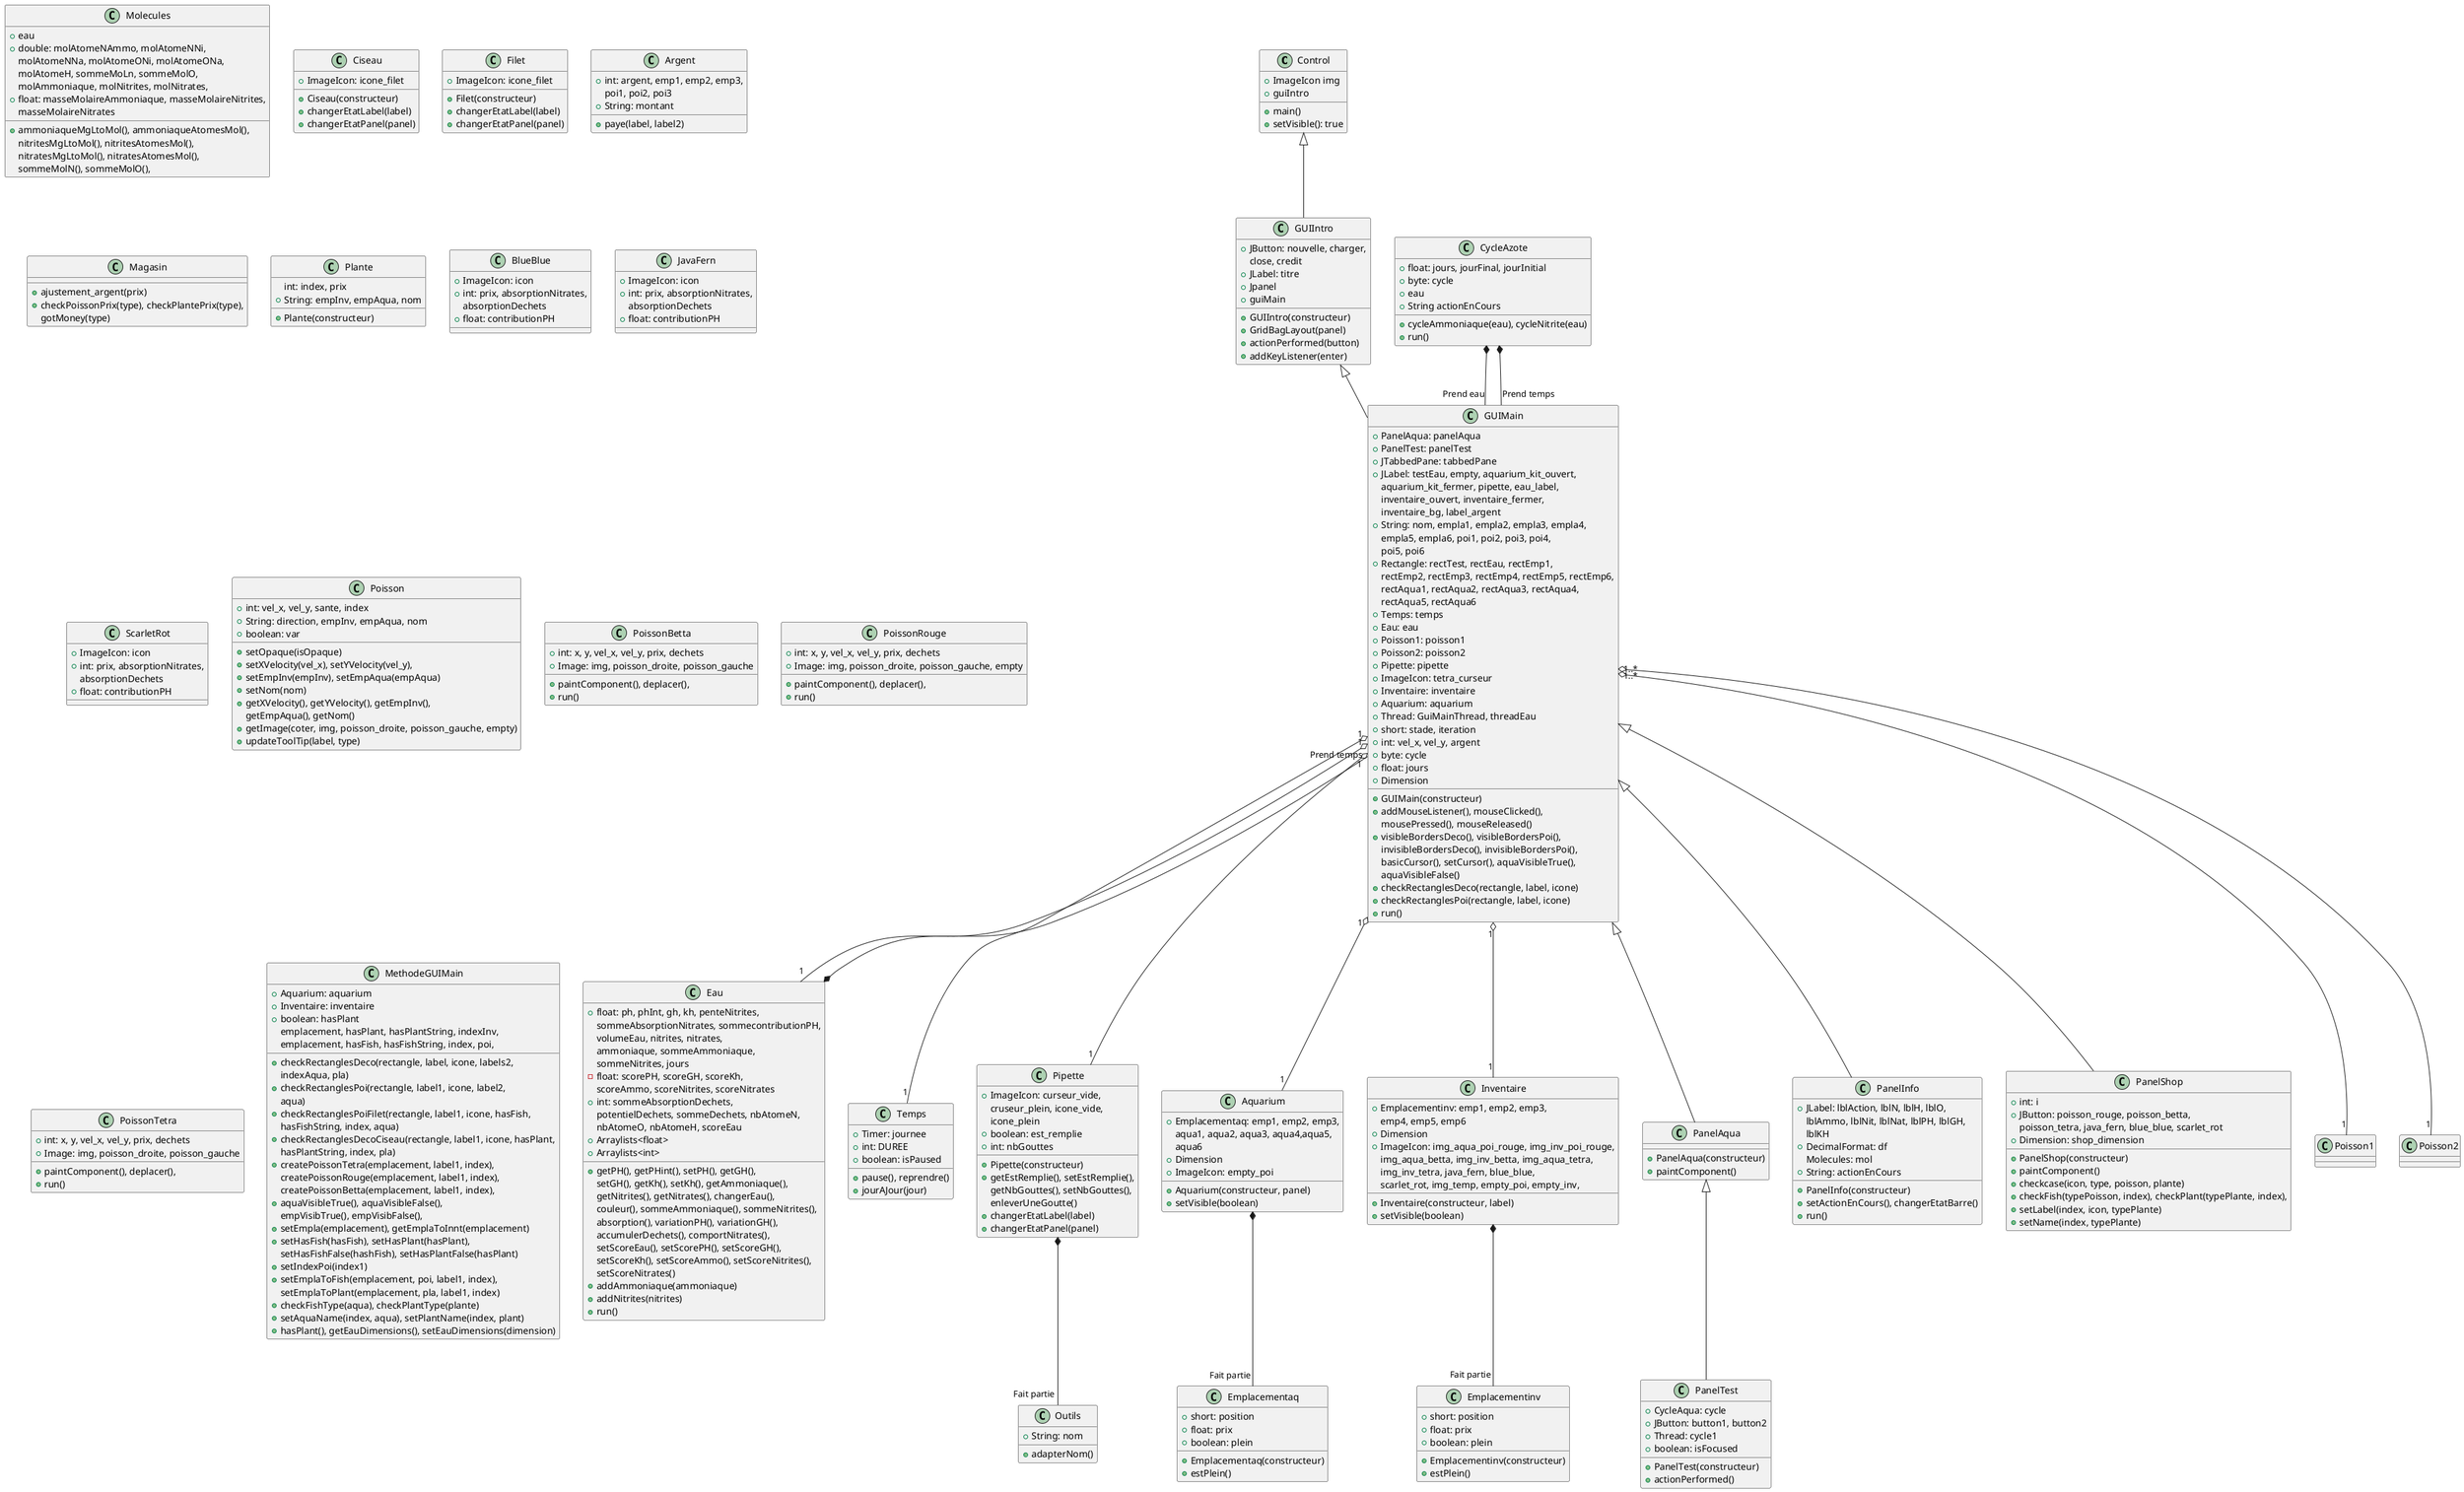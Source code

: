 @startuml Diagram
scale 1


class Control {
    +main()
    +ImageIcon img
    +guiIntro
    +setVisible(): true
}

class GUIIntro {
    +JButton: nouvelle, charger,
    close, credit
    +JLabel: titre
    +Jpanel
    +guiMain
    +GUIIntro(constructeur)
    +GridBagLayout(panel)
    +actionPerformed(button)
    +addKeyListener(enter)
}

class CycleAzote {
    +float: jours, jourFinal, jourInitial
    +byte: cycle
    +eau
    +String actionEnCours
    +cycleAmmoniaque(eau), cycleNitrite(eau)
    +run()
}

class Eau {
    +float: ph, phInt, gh, kh, penteNitrites,
    sommeAbsorptionNitrates, sommecontributionPH,
    volumeEau, nitrites, nitrates,
    ammoniaque, sommeAmmoniaque,
    sommeNitrites, jours
    -float: scorePH, scoreGH, scoreKh,
    scoreAmmo, scoreNitrites, scoreNitrates
    +int: sommeAbsorptionDechets,
    potentielDechets, sommeDechets, nbAtomeN,
    nbAtomeO, nbAtomeH, scoreEau
    +Arraylists<float>
    +Arraylists<int>
    +getPH(), getPHint(), setPH(), getGH(),
    setGH(), getKh(), setKh(), getAmmoniaque(),
    getNitrites(), getNitrates(), changerEau(),
    couleur(), sommeAmmoniaque(), sommeNitrites(),
    absorption(), variationPH(), variationGH(),
    accumulerDechets(), comportNitrates(),
    setScoreEau(), setScorePH(), setScoreGH(),
    setScoreKh(), setScoreAmmo(), setScoreNitrites(),
    setScoreNitrates()
    +addAmmoniaque(ammoniaque)
    +addNitrites(nitrites)
    +run()
}

class Molecules {
    +eau
    +double: molAtomeNAmmo, molAtomeNNi,
    molAtomeNNa, molAtomeONi, molAtomeONa,
    molAtomeH, sommeMoLn, sommeMolO,
    molAmmoniaque, molNitrites, molNitrates,
    +float: masseMolaireAmmoniaque, masseMolaireNitrites,
    masseMolaireNitrates
    +ammoniaqueMgLtoMol(), ammoniaqueAtomesMol(),
    nitritesMgLtoMol(), nitritesAtomesMol(),
    nitratesMgLtoMol(), nitratesAtomesMol(),
    sommeMolN(), sommeMolO(),
}

class Temps {
    +Timer: journee
    +int: DUREE
    +boolean: isPaused
    +pause(), reprendre()
    +jourAJour(jour)
}

class Outils {
    +String: nom
    +adapterNom()
}

class Pipette {
    +ImageIcon: curseur_vide,
    cruseur_plein, icone_vide,
    icone_plein
    +boolean: est_remplie
    +int: nbGouttes
    +Pipette(constructeur)
    +getEstRemplie(), setEstRemplie(),
    getNbGouttes(), setNbGouttes(),
    enleverUneGoutte()
    +changerEtatLabel(label)
    +changerEtatPanel(panel)
}

class Ciseau {
    +ImageIcon: icone_filet
    +Ciseau(constructeur)
    +changerEtatLabel(label)
    +changerEtatPanel(panel)
}

class Filet {
    +ImageIcon: icone_filet
    +Filet(constructeur)
    +changerEtatLabel(label)
    +changerEtatPanel(panel)
}

class Aquarium {
    +Emplacementaq: emp1, emp2, emp3,
    aqua1, aqua2, aqua3, aqua4,aqua5,
    aqua6
    +Dimension
    +ImageIcon: empty_poi
    +Aquarium(constructeur, panel)
    +setVisible(boolean)
}

class Argent {
    +int: argent, emp1, emp2, emp3,
    poi1, poi2, poi3
    +String: montant
    +paye(label, label2)
}

class Emplacementaq {
    +short: position
    +float: prix
    +boolean: plein
    +Emplacementaq(constructeur)
    +estPlein()
}

class Emplacementinv {
    +short: position
    +float: prix
    +boolean: plein
    +Emplacementinv(constructeur)
    +estPlein()
}

class Inventaire {
    +Emplacementinv: emp1, emp2, emp3,
    emp4, emp5, emp6
    +Dimension
    +ImageIcon: img_aqua_poi_rouge, img_inv_poi_rouge,
    img_aqua_betta, img_inv_betta, img_aqua_tetra,
    img_inv_tetra, java_fern, blue_blue,
    scarlet_rot, img_temp, empty_poi, empty_inv,
    +Inventaire(constructeur, label)
    +setVisible(boolean)
}

class Magasin {
    +ajustement_argent(prix)
    +checkPoissonPrix(type), checkPlantePrix(type),
    gotMoney(type)
}

class Plante {
    int: index, prix
    +String: empInv, empAqua, nom
    +Plante(constructeur)
}

class BlueBlue {
    +ImageIcon: icon
    +int: prix, absorptionNitrates,
    absorptionDechets
    +float: contributionPH
}

class JavaFern {
    +ImageIcon: icon
    +int: prix, absorptionNitrates,
    absorptionDechets
    +float: contributionPH
}

class ScarletRot {
    +ImageIcon: icon
    +int: prix, absorptionNitrates,
    absorptionDechets
    +float: contributionPH
}

class Poisson {
    +int: vel_x, vel_y, sante, index
    +String: direction, empInv, empAqua, nom
    +boolean: var
    +setOpaque(isOpaque)
    +setXVelocity(vel_x), setYVelocity(vel_y),
    +setEmpInv(empInv), setEmpAqua(empAqua)
    +setNom(nom)
    +getXVelocity(), getYVelocity(), getEmpInv(),
    getEmpAqua(), getNom()
    +getImage(coter, img, poisson_droite, poisson_gauche, empty)
    +updateToolTip(label, type)
}

class PoissonBetta {
    +int: x, y, vel_x, vel_y, prix, dechets
    +Image: img, poisson_droite, poisson_gauche
    +paintComponent(), deplacer(),
    +run()
}

class PoissonRouge {
    +int: x, y, vel_x, vel_y, prix, dechets
    +Image: img, poisson_droite, poisson_gauche, empty
    +paintComponent(), deplacer(),
    +run()
}

class PoissonTetra {
    +int: x, y, vel_x, vel_y, prix, dechets
    +Image: img, poisson_droite, poisson_gauche
    +paintComponent(), deplacer(),
    +run()
}

class MethodeGUIMain {
    +Aquarium: aquarium
    +Inventaire: inventaire
    +boolean: hasPlant
    +checkRectanglesDeco(rectangle, label, icone, labels2,
    emplacement, hasPlant, hasPlantString, indexInv,
    indexAqua, pla)
    +checkRectanglesPoi(rectangle, label1, icone, label2,
    emplacement, hasFish, hasFishString, index, poi,
    aqua)
    +checkRectanglesPoiFilet(rectangle, label1, icone, hasFish,
    hasFishString, index, aqua)
    +checkRectanglesDecoCiseau(rectangle, label1, icone, hasPlant,
    hasPlantString, index, pla)
    +createPoissonTetra(emplacement, label1, index), 
    createPoissonRouge(emplacement, label1, index),
    createPoissonBetta(emplacement, label1, index),
    +aquaVisibleTrue(), aquaVisibleFalse(),
    empVisibTrue(), empVisibFalse(),
    +setEmpla(emplacement), getEmplaToInnt(emplacement)
    +setHasFish(hasFish), setHasPlant(hasPlant), 
    setHasFishFalse(hashFish), setHasPlantFalse(hasPlant)
    +setIndexPoi(index1)
    +setEmplaToFish(emplacement, poi, label1, index), 
    setEmplaToPlant(emplacement, pla, label1, index)
    +checkFishType(aqua), checkPlantType(plante)
    +setAquaName(index, aqua), setPlantName(index, plant)
    +hasPlant(), getEauDimensions(), setEauDimensions(dimension)
}

class PanelAqua {
    +PanelAqua(constructeur)
    +paintComponent()
}

class PanelInfo {
    +JLabel: lblAction, lblN, lblH, lblO,
    lblAmmo, lblNit, lblNat, lblPH, lblGH,
    lblKH
    +DecimalFormat: df
    Molecules: mol
    +String: actionEnCours
    +PanelInfo(constructeur)
    +setActionEnCours(), changerEtatBarre()
    +run()
}

class PanelShop {
    +int: i
    +JButton: poisson_rouge, poisson_betta,
    poisson_tetra, java_fern, blue_blue, scarlet_rot
    + Dimension: shop_dimension
    +PanelShop(constructeur)
    +paintComponent()
    +checkcase(icon, type, poisson, plante)
    +checkFish(typePoisson, index), checkPlant(typePlante, index),
    +setLabel(index, icon, typePlante)
    +setName(index, typePlante)
}

class PanelTest {
    +CycleAqua: cycle
    +JButton: button1, button2
    +Thread: cycle1
    +boolean: isFocused
    +PanelTest(constructeur)
    +actionPerformed()
}

class GUIMain {
    +PanelAqua: panelAqua
    +PanelTest: panelTest
    +JTabbedPane: tabbedPane
    +JLabel: testEau, empty, aquarium_kit_ouvert,
    aquarium_kit_fermer, pipette, eau_label,
    inventaire_ouvert, inventaire_fermer,
    inventaire_bg, label_argent
    +String: nom, empla1, empla2, empla3, empla4,
    empla5, empla6, poi1, poi2, poi3, poi4,
    poi5, poi6
    +Rectangle: rectTest, rectEau, rectEmp1,
    rectEmp2, rectEmp3, rectEmp4, rectEmp5, rectEmp6,
    rectAqua1, rectAqua2, rectAqua3, rectAqua4,
    rectAqua5, rectAqua6
    +Temps: temps
    +Eau: eau
    +Poisson1: poisson1
    +Poisson2: poisson2
    +Pipette: pipette
    +ImageIcon: tetra_curseur
    +Inventaire: inventaire
    +Aquarium: aquarium
    +Thread: GuiMainThread, threadEau
    +short: stade, iteration
    +int: vel_x, vel_y, argent
    +byte: cycle
    +float: jours
    +Dimension
    +GUIMain(constructeur)
    +addMouseListener(), mouseClicked(),
    mousePressed(), mouseReleased()
    +visibleBordersDeco(), visibleBordersPoi(),
    invisibleBordersDeco(), invisibleBordersPoi(),
    basicCursor(), setCursor(), aquaVisibleTrue(),
    aquaVisibleFalse()
    +checkRectanglesDeco(rectangle, label, icone)
    +checkRectanglesPoi(rectangle, label, icone)
    +run()
}


Control <|-- GUIIntro

GUIIntro <|-- GUIMain
GUIMain <|-- PanelAqua
GUIMain <|-- PanelShop
GUIMain <|-- PanelInfo
PanelAqua <|-- PanelTest

Pipette *-- "Fait partie" Outils
Aquarium *-- "Fait partie" Emplacementaq
Inventaire *-- "Fait partie" Emplacementinv
CycleAzote *-- "Prend eau" GUIMain
CycleAzote *-- "Prend temps" GUIMain
Eau *-- "Prend temps" GUIMain

GUIMain "1" o-- "1" Pipette
GUIMain "1" o-- "1" Inventaire
GUIMain "1" o-- "1" Aquarium
GUIMain "1" o-- "1" Eau
GUIMain "1" o-- "1" Temps
GUIMain "1..*" o-- "1" Poisson1
GUIMain "1..*" o-- "1" Poisson2


@enduml